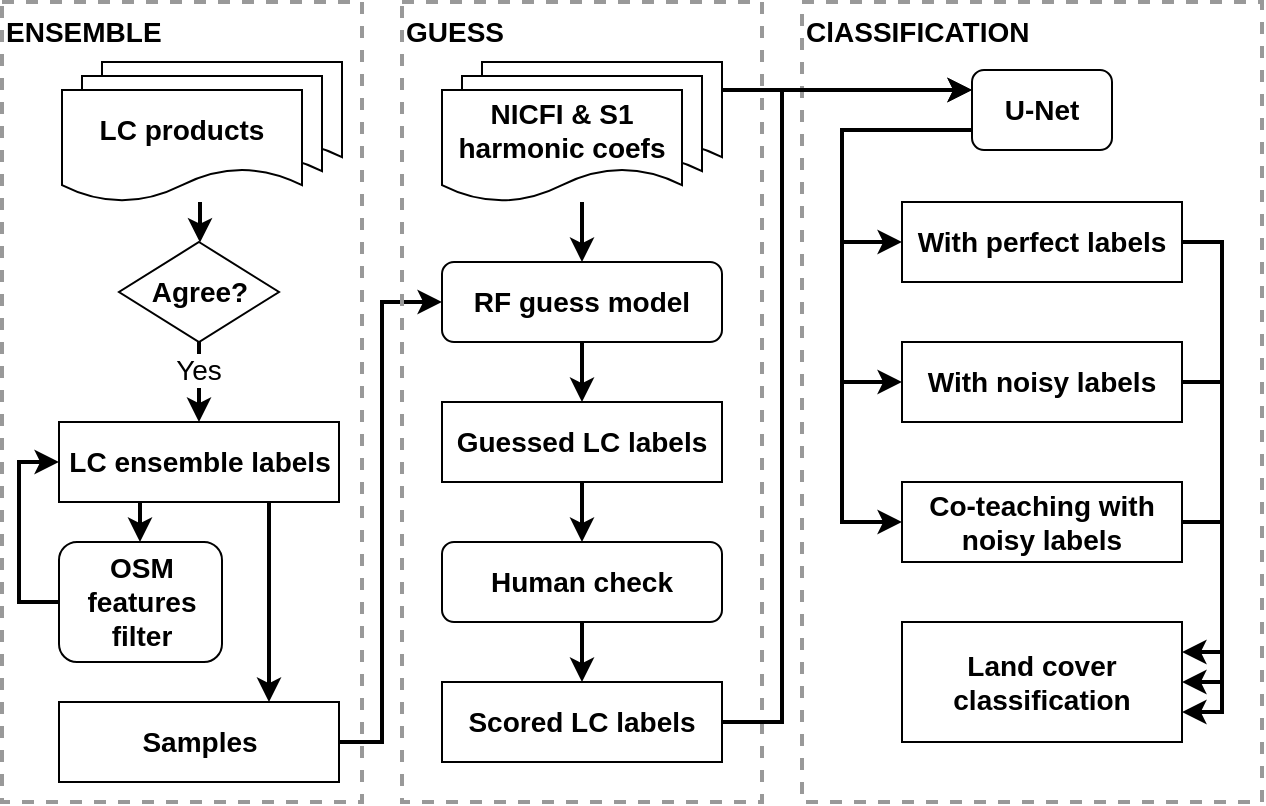 <mxfile version="14.6.13" type="device"><diagram id="kgpKYQtTHZ0yAKxKKP6v" name="Page-1"><mxGraphModel dx="946" dy="672" grid="1" gridSize="10" guides="1" tooltips="1" connect="1" arrows="1" fold="1" page="1" pageScale="1" pageWidth="850" pageHeight="1100" math="0" shadow="0"><root><mxCell id="0"/><mxCell id="1" parent="0"/><mxCell id="TevniWUGB_PyBH1SnQ6u-62" value="ClASSIFICATION" style="rounded=0;whiteSpace=wrap;html=1;fontSize=14;align=left;verticalAlign=top;dashed=1;fontColor=#000000;fillColor=none;strokeWidth=2;fontStyle=1;strokeColor=#999999;" vertex="1" parent="1"><mxGeometry x="510" y="110" width="230" height="400" as="geometry"/></mxCell><mxCell id="TevniWUGB_PyBH1SnQ6u-15" value="" style="edgeStyle=orthogonalEdgeStyle;rounded=0;orthogonalLoop=1;jettySize=auto;html=1;fontSize=14;strokeWidth=2;entryX=0;entryY=0.5;entryDx=0;entryDy=0;" edge="1" parent="1" source="TevniWUGB_PyBH1SnQ6u-7" target="TevniWUGB_PyBH1SnQ6u-13"><mxGeometry relative="1" as="geometry"><Array as="points"><mxPoint x="300" y="480"/><mxPoint x="300" y="260"/></Array></mxGeometry></mxCell><mxCell id="TevniWUGB_PyBH1SnQ6u-9" value="" style="group" vertex="1" connectable="0" parent="1"><mxGeometry x="330" y="140" width="170" height="370" as="geometry"/></mxCell><mxCell id="TevniWUGB_PyBH1SnQ6u-37" value="GUESS" style="rounded=0;whiteSpace=wrap;html=1;fontSize=14;align=left;verticalAlign=top;dashed=1;fontColor=#000000;fillColor=none;strokeWidth=2;fontStyle=1;strokeColor=#999999;" vertex="1" parent="TevniWUGB_PyBH1SnQ6u-9"><mxGeometry x="-20" y="-30" width="180" height="400" as="geometry"/></mxCell><mxCell id="TevniWUGB_PyBH1SnQ6u-10" value="" style="shape=document;whiteSpace=wrap;html=1;boundedLbl=1;" vertex="1" parent="TevniWUGB_PyBH1SnQ6u-9"><mxGeometry x="20" width="120" height="56" as="geometry"/></mxCell><mxCell id="TevniWUGB_PyBH1SnQ6u-11" value="" style="shape=document;whiteSpace=wrap;html=1;boundedLbl=1;" vertex="1" parent="TevniWUGB_PyBH1SnQ6u-9"><mxGeometry x="10" y="7" width="120" height="56" as="geometry"/></mxCell><mxCell id="TevniWUGB_PyBH1SnQ6u-12" value="NICFI &amp;amp; S1 harmonic coefs" style="shape=document;whiteSpace=wrap;html=1;boundedLbl=1;fontSize=14;fontStyle=1" vertex="1" parent="TevniWUGB_PyBH1SnQ6u-9"><mxGeometry y="14" width="120" height="56" as="geometry"/></mxCell><mxCell id="TevniWUGB_PyBH1SnQ6u-19" value="" style="edgeStyle=orthogonalEdgeStyle;rounded=0;orthogonalLoop=1;jettySize=auto;html=1;fontSize=14;strokeWidth=2;" edge="1" parent="1" source="TevniWUGB_PyBH1SnQ6u-13" target="TevniWUGB_PyBH1SnQ6u-18"><mxGeometry relative="1" as="geometry"/></mxCell><mxCell id="TevniWUGB_PyBH1SnQ6u-13" value="RF guess model" style="rounded=1;whiteSpace=wrap;html=1;fontSize=14;fontStyle=1" vertex="1" parent="1"><mxGeometry x="330" y="240" width="140" height="40" as="geometry"/></mxCell><mxCell id="TevniWUGB_PyBH1SnQ6u-14" value="" style="edgeStyle=orthogonalEdgeStyle;rounded=0;orthogonalLoop=1;jettySize=auto;html=1;fontSize=14;strokeWidth=2;" edge="1" parent="1" source="TevniWUGB_PyBH1SnQ6u-12" target="TevniWUGB_PyBH1SnQ6u-13"><mxGeometry relative="1" as="geometry"><Array as="points"><mxPoint x="400" y="220"/><mxPoint x="400" y="220"/></Array></mxGeometry></mxCell><mxCell id="TevniWUGB_PyBH1SnQ6u-22" value="" style="edgeStyle=orthogonalEdgeStyle;rounded=0;orthogonalLoop=1;jettySize=auto;html=1;fontSize=14;strokeWidth=2;" edge="1" parent="1" source="TevniWUGB_PyBH1SnQ6u-17" target="TevniWUGB_PyBH1SnQ6u-21"><mxGeometry relative="1" as="geometry"/></mxCell><mxCell id="TevniWUGB_PyBH1SnQ6u-17" value="Human check" style="rounded=1;whiteSpace=wrap;html=1;fontSize=14;fontStyle=1" vertex="1" parent="1"><mxGeometry x="330" y="380" width="140" height="40" as="geometry"/></mxCell><mxCell id="TevniWUGB_PyBH1SnQ6u-20" value="" style="edgeStyle=orthogonalEdgeStyle;rounded=0;orthogonalLoop=1;jettySize=auto;html=1;fontSize=14;strokeWidth=2;" edge="1" parent="1" source="TevniWUGB_PyBH1SnQ6u-18" target="TevniWUGB_PyBH1SnQ6u-17"><mxGeometry relative="1" as="geometry"/></mxCell><mxCell id="TevniWUGB_PyBH1SnQ6u-18" value="Guessed LC labels" style="rounded=0;whiteSpace=wrap;html=1;fontSize=14;fontStyle=1" vertex="1" parent="1"><mxGeometry x="330" y="310" width="140" height="40" as="geometry"/></mxCell><mxCell id="TevniWUGB_PyBH1SnQ6u-53" style="edgeStyle=orthogonalEdgeStyle;rounded=0;orthogonalLoop=1;jettySize=auto;html=1;exitX=1;exitY=0.5;exitDx=0;exitDy=0;entryX=0;entryY=0.25;entryDx=0;entryDy=0;fontSize=14;strokeWidth=2;" edge="1" parent="1" source="TevniWUGB_PyBH1SnQ6u-21" target="TevniWUGB_PyBH1SnQ6u-38"><mxGeometry relative="1" as="geometry"><Array as="points"><mxPoint x="500" y="470"/><mxPoint x="500" y="154"/></Array></mxGeometry></mxCell><mxCell id="TevniWUGB_PyBH1SnQ6u-21" value="Scored LC labels" style="rounded=0;whiteSpace=wrap;html=1;fontSize=14;fontStyle=1" vertex="1" parent="1"><mxGeometry x="330" y="450" width="140" height="40" as="geometry"/></mxCell><mxCell id="TevniWUGB_PyBH1SnQ6u-24" value="ENSEMBLE" style="rounded=0;whiteSpace=wrap;html=1;fontSize=14;align=left;verticalAlign=top;dashed=1;fontColor=#000000;fillColor=none;strokeWidth=2;fontStyle=1;strokeColor=#999999;" vertex="1" parent="1"><mxGeometry x="110" y="110" width="180" height="400" as="geometry"/></mxCell><mxCell id="TevniWUGB_PyBH1SnQ6u-7" value="Samples" style="rounded=0;whiteSpace=wrap;html=1;fontSize=14;fontStyle=1" vertex="1" parent="1"><mxGeometry x="138.5" y="460" width="140" height="40" as="geometry"/></mxCell><mxCell id="TevniWUGB_PyBH1SnQ6u-34" value="" style="edgeStyle=orthogonalEdgeStyle;rounded=0;orthogonalLoop=1;jettySize=auto;html=1;fontSize=14;strokeWidth=2;" edge="1" parent="1" source="TevniWUGB_PyBH1SnQ6u-5" target="TevniWUGB_PyBH1SnQ6u-31"><mxGeometry relative="1" as="geometry"><Array as="points"><mxPoint x="179" y="370"/><mxPoint x="179" y="370"/></Array></mxGeometry></mxCell><mxCell id="TevniWUGB_PyBH1SnQ6u-36" value="" style="edgeStyle=orthogonalEdgeStyle;rounded=0;orthogonalLoop=1;jettySize=auto;html=1;fontSize=14;strokeWidth=2;entryX=0.75;entryY=0;entryDx=0;entryDy=0;exitX=0.75;exitY=1;exitDx=0;exitDy=0;" edge="1" parent="1" source="TevniWUGB_PyBH1SnQ6u-5" target="TevniWUGB_PyBH1SnQ6u-7"><mxGeometry relative="1" as="geometry"/></mxCell><mxCell id="TevniWUGB_PyBH1SnQ6u-5" value="LC ensemble labels" style="rounded=0;whiteSpace=wrap;html=1;fontSize=14;fontStyle=1" vertex="1" parent="1"><mxGeometry x="138.5" y="320" width="140" height="40" as="geometry"/></mxCell><mxCell id="TevniWUGB_PyBH1SnQ6u-29" value="" style="edgeStyle=orthogonalEdgeStyle;rounded=0;orthogonalLoop=1;jettySize=auto;html=1;fontSize=14;strokeWidth=2;" edge="1" parent="1" source="TevniWUGB_PyBH1SnQ6u-26" target="TevniWUGB_PyBH1SnQ6u-5"><mxGeometry relative="1" as="geometry"/></mxCell><mxCell id="TevniWUGB_PyBH1SnQ6u-30" value="Yes" style="edgeLabel;html=1;align=center;verticalAlign=middle;resizable=0;points=[];fontSize=14;" vertex="1" connectable="0" parent="TevniWUGB_PyBH1SnQ6u-29"><mxGeometry x="0.2" y="-1" relative="1" as="geometry"><mxPoint y="-10" as="offset"/></mxGeometry></mxCell><mxCell id="TevniWUGB_PyBH1SnQ6u-26" value="Agree?" style="rhombus;whiteSpace=wrap;html=1;fontSize=14;strokeWidth=1;fillColor=none;fontStyle=1" vertex="1" parent="1"><mxGeometry x="168.5" y="230" width="80" height="50" as="geometry"/></mxCell><mxCell id="TevniWUGB_PyBH1SnQ6u-27" value="" style="group" vertex="1" connectable="0" parent="1"><mxGeometry x="140" y="140" width="140" height="70" as="geometry"/></mxCell><mxCell id="TevniWUGB_PyBH1SnQ6u-1" value="" style="shape=document;whiteSpace=wrap;html=1;boundedLbl=1;" vertex="1" parent="TevniWUGB_PyBH1SnQ6u-27"><mxGeometry x="20" width="120" height="56" as="geometry"/></mxCell><mxCell id="TevniWUGB_PyBH1SnQ6u-2" value="" style="shape=document;whiteSpace=wrap;html=1;boundedLbl=1;" vertex="1" parent="TevniWUGB_PyBH1SnQ6u-27"><mxGeometry x="10" y="7" width="120" height="56" as="geometry"/></mxCell><mxCell id="TevniWUGB_PyBH1SnQ6u-3" value="LC products" style="shape=document;whiteSpace=wrap;html=1;boundedLbl=1;fontSize=14;fontStyle=1" vertex="1" parent="TevniWUGB_PyBH1SnQ6u-27"><mxGeometry y="14" width="120" height="56" as="geometry"/></mxCell><mxCell id="TevniWUGB_PyBH1SnQ6u-28" value="" style="edgeStyle=orthogonalEdgeStyle;rounded=0;orthogonalLoop=1;jettySize=auto;html=1;fontSize=14;strokeWidth=2;" edge="1" parent="1" source="TevniWUGB_PyBH1SnQ6u-3" target="TevniWUGB_PyBH1SnQ6u-26"><mxGeometry relative="1" as="geometry"><Array as="points"><mxPoint x="209" y="220"/><mxPoint x="209" y="220"/></Array></mxGeometry></mxCell><mxCell id="TevniWUGB_PyBH1SnQ6u-35" style="edgeStyle=orthogonalEdgeStyle;rounded=0;orthogonalLoop=1;jettySize=auto;html=1;exitX=0;exitY=0.5;exitDx=0;exitDy=0;entryX=0;entryY=0.5;entryDx=0;entryDy=0;fontSize=14;strokeWidth=2;" edge="1" parent="1" source="TevniWUGB_PyBH1SnQ6u-31" target="TevniWUGB_PyBH1SnQ6u-5"><mxGeometry relative="1" as="geometry"/></mxCell><mxCell id="TevniWUGB_PyBH1SnQ6u-31" value="OSM features filter" style="rounded=1;whiteSpace=wrap;html=1;fontSize=14;fontStyle=1" vertex="1" parent="1"><mxGeometry x="138.5" y="380" width="81.5" height="60" as="geometry"/></mxCell><mxCell id="TevniWUGB_PyBH1SnQ6u-55" style="edgeStyle=orthogonalEdgeStyle;rounded=0;orthogonalLoop=1;jettySize=auto;html=1;exitX=0;exitY=0.75;exitDx=0;exitDy=0;entryX=0;entryY=0.5;entryDx=0;entryDy=0;fontSize=14;strokeWidth=2;" edge="1" parent="1" source="TevniWUGB_PyBH1SnQ6u-38" target="TevniWUGB_PyBH1SnQ6u-42"><mxGeometry relative="1" as="geometry"><Array as="points"><mxPoint x="530" y="174"/><mxPoint x="530" y="370"/></Array></mxGeometry></mxCell><mxCell id="TevniWUGB_PyBH1SnQ6u-56" style="edgeStyle=orthogonalEdgeStyle;rounded=0;orthogonalLoop=1;jettySize=auto;html=1;exitX=0;exitY=0.75;exitDx=0;exitDy=0;entryX=0;entryY=0.5;entryDx=0;entryDy=0;fontSize=14;strokeWidth=2;" edge="1" parent="1" source="TevniWUGB_PyBH1SnQ6u-38" target="TevniWUGB_PyBH1SnQ6u-41"><mxGeometry relative="1" as="geometry"><Array as="points"><mxPoint x="530" y="174"/><mxPoint x="530" y="230"/></Array></mxGeometry></mxCell><mxCell id="TevniWUGB_PyBH1SnQ6u-57" style="edgeStyle=orthogonalEdgeStyle;rounded=0;orthogonalLoop=1;jettySize=auto;html=1;exitX=0;exitY=0.75;exitDx=0;exitDy=0;entryX=0;entryY=0.5;entryDx=0;entryDy=0;fontSize=14;strokeWidth=2;" edge="1" parent="1" source="TevniWUGB_PyBH1SnQ6u-38" target="TevniWUGB_PyBH1SnQ6u-54"><mxGeometry relative="1" as="geometry"><Array as="points"><mxPoint x="530" y="174"/><mxPoint x="530" y="300"/></Array></mxGeometry></mxCell><mxCell id="TevniWUGB_PyBH1SnQ6u-38" value="U-Net" style="rounded=1;whiteSpace=wrap;html=1;fontSize=14;strokeColor=#000000;strokeWidth=1;fillColor=none;fontStyle=1" vertex="1" parent="1"><mxGeometry x="595" y="144" width="70" height="40" as="geometry"/></mxCell><mxCell id="TevniWUGB_PyBH1SnQ6u-59" style="edgeStyle=orthogonalEdgeStyle;rounded=0;orthogonalLoop=1;jettySize=auto;html=1;exitX=1;exitY=0.5;exitDx=0;exitDy=0;entryX=1;entryY=0.75;entryDx=0;entryDy=0;fontSize=14;strokeWidth=2;" edge="1" parent="1" source="TevniWUGB_PyBH1SnQ6u-41" target="TevniWUGB_PyBH1SnQ6u-58"><mxGeometry relative="1" as="geometry"/></mxCell><mxCell id="TevniWUGB_PyBH1SnQ6u-41" value="With perfect labels" style="rounded=0;whiteSpace=wrap;html=1;fontSize=14;fontStyle=1" vertex="1" parent="1"><mxGeometry x="560" y="210" width="140" height="40" as="geometry"/></mxCell><mxCell id="TevniWUGB_PyBH1SnQ6u-61" style="edgeStyle=orthogonalEdgeStyle;rounded=0;orthogonalLoop=1;jettySize=auto;html=1;exitX=1;exitY=0.5;exitDx=0;exitDy=0;entryX=1;entryY=0.25;entryDx=0;entryDy=0;fontSize=14;strokeWidth=2;" edge="1" parent="1" source="TevniWUGB_PyBH1SnQ6u-42" target="TevniWUGB_PyBH1SnQ6u-58"><mxGeometry relative="1" as="geometry"/></mxCell><mxCell id="TevniWUGB_PyBH1SnQ6u-42" value="Co-teaching with noisy labels" style="rounded=0;whiteSpace=wrap;html=1;fontSize=14;fontStyle=1" vertex="1" parent="1"><mxGeometry x="560" y="350" width="140" height="40" as="geometry"/></mxCell><mxCell id="TevniWUGB_PyBH1SnQ6u-52" style="edgeStyle=orthogonalEdgeStyle;rounded=0;orthogonalLoop=1;jettySize=auto;html=1;exitX=1;exitY=0.25;exitDx=0;exitDy=0;entryX=0;entryY=0.25;entryDx=0;entryDy=0;fontSize=14;strokeWidth=2;" edge="1" parent="1" source="TevniWUGB_PyBH1SnQ6u-10" target="TevniWUGB_PyBH1SnQ6u-38"><mxGeometry relative="1" as="geometry"/></mxCell><mxCell id="TevniWUGB_PyBH1SnQ6u-60" style="edgeStyle=orthogonalEdgeStyle;rounded=0;orthogonalLoop=1;jettySize=auto;html=1;exitX=1;exitY=0.5;exitDx=0;exitDy=0;entryX=1;entryY=0.5;entryDx=0;entryDy=0;fontSize=14;strokeWidth=2;" edge="1" parent="1" source="TevniWUGB_PyBH1SnQ6u-54" target="TevniWUGB_PyBH1SnQ6u-58"><mxGeometry relative="1" as="geometry"/></mxCell><mxCell id="TevniWUGB_PyBH1SnQ6u-54" value="With noisy labels" style="rounded=0;whiteSpace=wrap;html=1;fontSize=14;fontStyle=1" vertex="1" parent="1"><mxGeometry x="560" y="280" width="140" height="40" as="geometry"/></mxCell><mxCell id="TevniWUGB_PyBH1SnQ6u-58" value="Land cover classification" style="rounded=0;whiteSpace=wrap;html=1;fontSize=14;fontStyle=1" vertex="1" parent="1"><mxGeometry x="560" y="420" width="140" height="60" as="geometry"/></mxCell></root></mxGraphModel></diagram></mxfile>